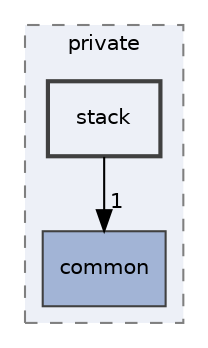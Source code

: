 digraph "bt/private/stack"
{
 // LATEX_PDF_SIZE
  edge [fontname="Helvetica",fontsize="10",labelfontname="Helvetica",labelfontsize="10"];
  node [fontname="Helvetica",fontsize="10",shape=record];
  compound=true
  subgraph clusterdir_c6c057709ab1cdeceda832595870323c {
    graph [ bgcolor="#edf0f7", pencolor="grey50", style="filled,dashed,", label="private", fontname="Helvetica", fontsize="10", URL="dir_c6c057709ab1cdeceda832595870323c.html"]
  dir_8084f199459cd07170a74bbb37802e71 [shape=box, label="common", style="filled,", fillcolor="#a2b4d6", color="grey25", URL="dir_8084f199459cd07170a74bbb37802e71.html"];
  dir_a92b40c935e5397fabc6cd9cfbba4aa4 [shape=box, label="stack", style="filled,bold,", fillcolor="#edf0f7", color="grey25", URL="dir_a92b40c935e5397fabc6cd9cfbba4aa4.html"];
  }
  dir_a92b40c935e5397fabc6cd9cfbba4aa4->dir_8084f199459cd07170a74bbb37802e71 [headlabel="1", labeldistance=1.5 headhref="dir_000013_000003.html"];
}
